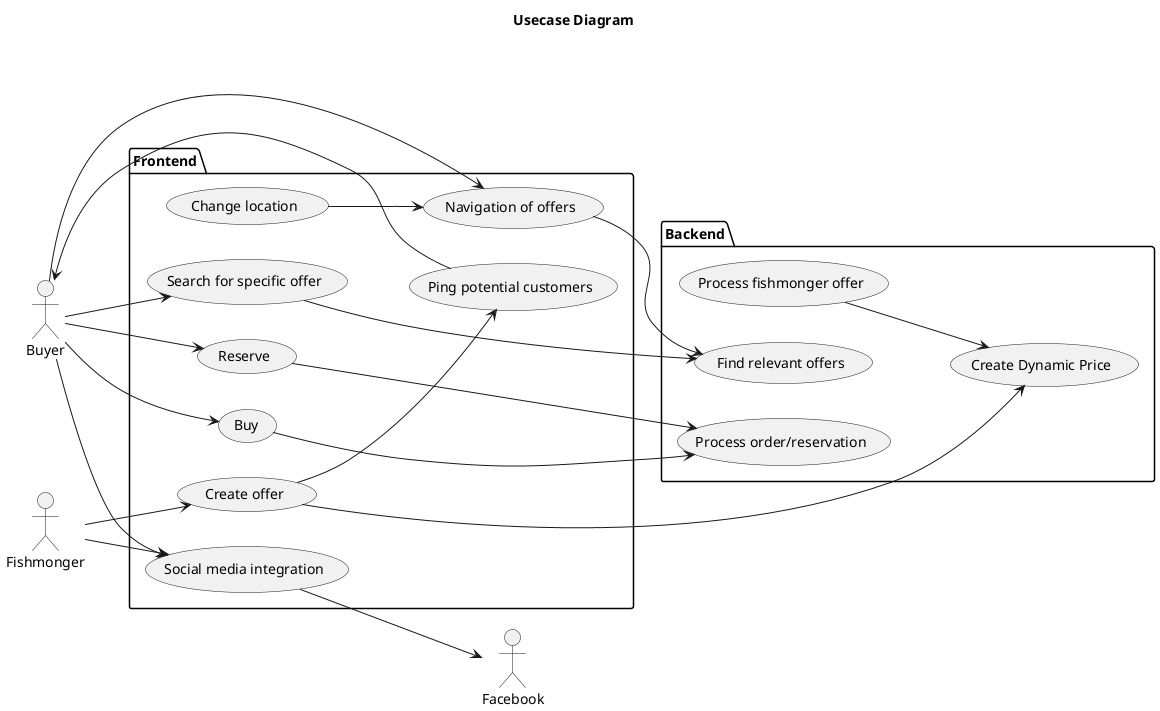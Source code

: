 @startuml


title Usecase Diagram
left to right direction
actor Fishmonger as f
actor Buyer as b
actor Facebook as fw

package Frontend{
    usecase "Create offer" as FUC1
    usecase "Ping potential customers" as FUC2
    usecase "Buy" as FUC3
    usecase "Reserve" as FUC4
    usecase "Search for specific offer" as FUC5
    usecase "Social media integration" as FUC6
    usecase "Navigation of offers" as FUC7
    usecase "Change location" as FUC8
}

package Backend{
    usecase "Create Dynamic Price" as BUC1
    usecase "Process fishmonger offer" as BUC2
    usecase "Process order/reservation" as BUC3
    usecase "Find relevant offers" as BUC4
}

f --> FUC1
FUC1 --> FUC2
b --> FUC3
b --> FUC4
FUC2 --> b
b --> FUC5
b --> FUC6
f --> FUC6
b --> FUC7

FUC1 --> BUC1
BUC2 --> BUC1
FUC3 --> BUC3
FUC4 --> BUC3
FUC6 --> fw
FUC8 --> FUC7
FUC7 --> BUC4
FUC5 --> BUC4
@enduml